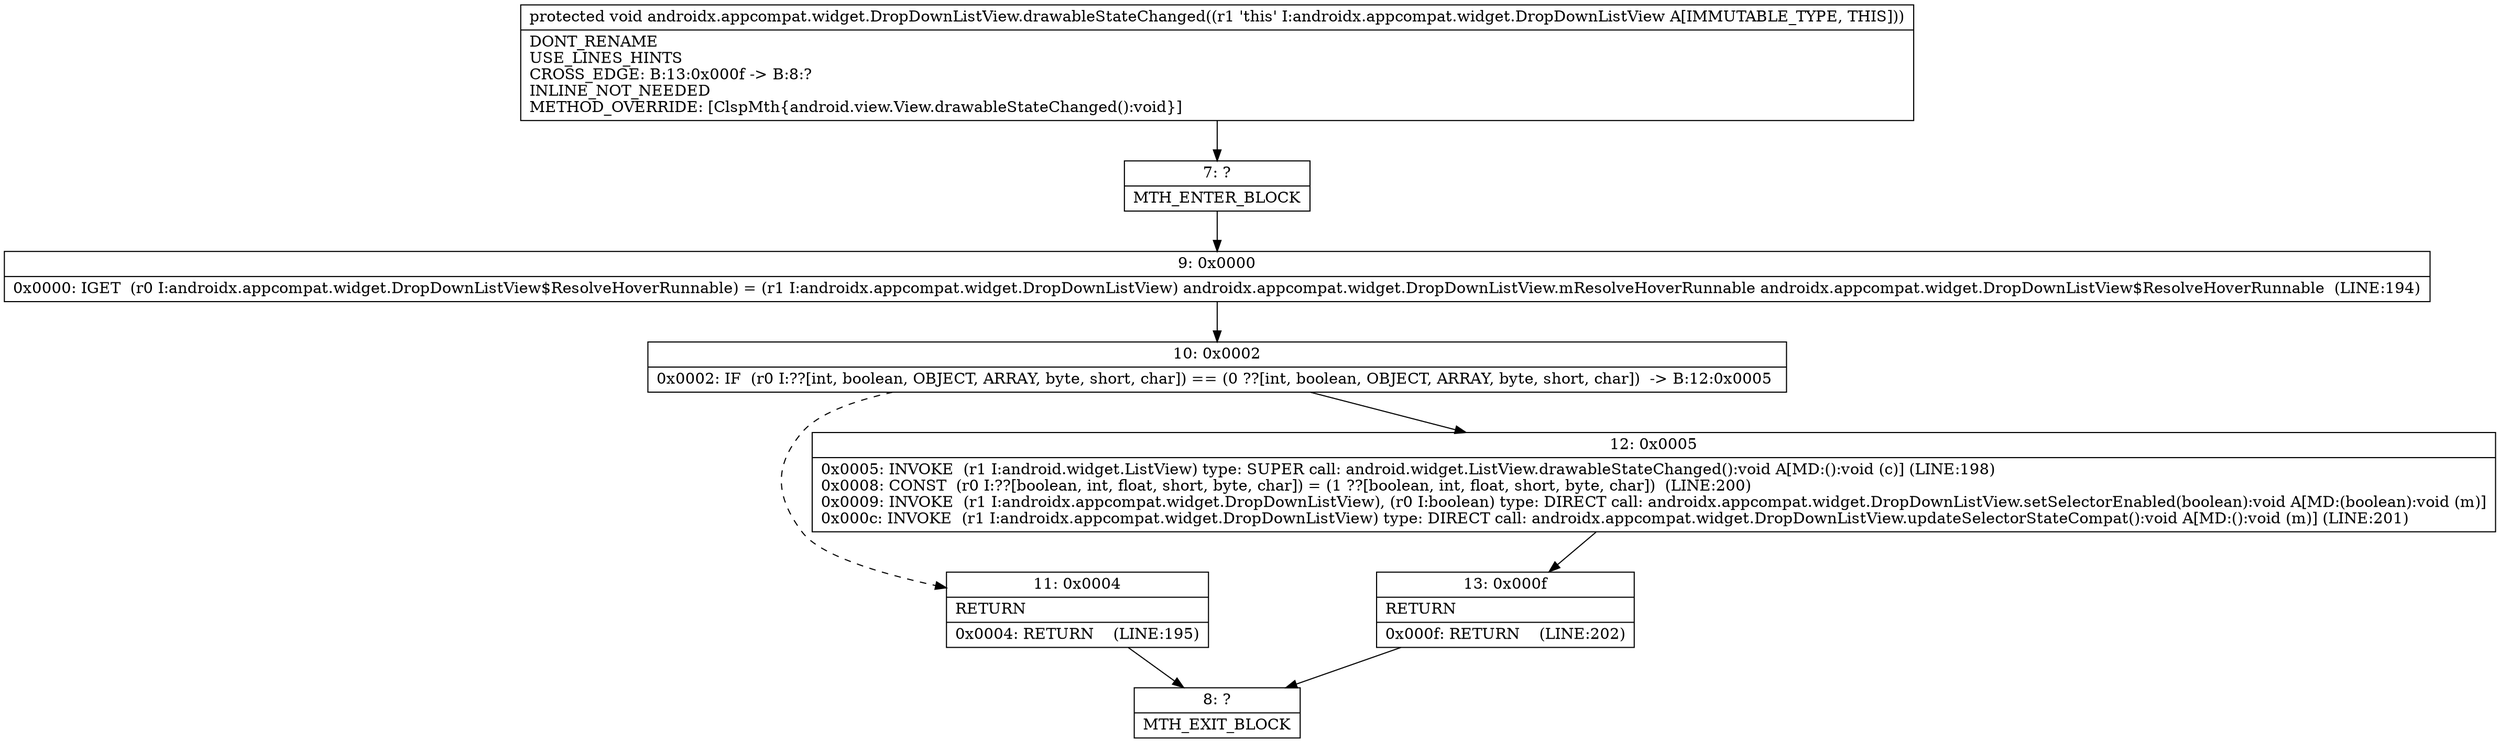 digraph "CFG forandroidx.appcompat.widget.DropDownListView.drawableStateChanged()V" {
Node_7 [shape=record,label="{7\:\ ?|MTH_ENTER_BLOCK\l}"];
Node_9 [shape=record,label="{9\:\ 0x0000|0x0000: IGET  (r0 I:androidx.appcompat.widget.DropDownListView$ResolveHoverRunnable) = (r1 I:androidx.appcompat.widget.DropDownListView) androidx.appcompat.widget.DropDownListView.mResolveHoverRunnable androidx.appcompat.widget.DropDownListView$ResolveHoverRunnable  (LINE:194)\l}"];
Node_10 [shape=record,label="{10\:\ 0x0002|0x0002: IF  (r0 I:??[int, boolean, OBJECT, ARRAY, byte, short, char]) == (0 ??[int, boolean, OBJECT, ARRAY, byte, short, char])  \-\> B:12:0x0005 \l}"];
Node_11 [shape=record,label="{11\:\ 0x0004|RETURN\l|0x0004: RETURN    (LINE:195)\l}"];
Node_8 [shape=record,label="{8\:\ ?|MTH_EXIT_BLOCK\l}"];
Node_12 [shape=record,label="{12\:\ 0x0005|0x0005: INVOKE  (r1 I:android.widget.ListView) type: SUPER call: android.widget.ListView.drawableStateChanged():void A[MD:():void (c)] (LINE:198)\l0x0008: CONST  (r0 I:??[boolean, int, float, short, byte, char]) = (1 ??[boolean, int, float, short, byte, char])  (LINE:200)\l0x0009: INVOKE  (r1 I:androidx.appcompat.widget.DropDownListView), (r0 I:boolean) type: DIRECT call: androidx.appcompat.widget.DropDownListView.setSelectorEnabled(boolean):void A[MD:(boolean):void (m)]\l0x000c: INVOKE  (r1 I:androidx.appcompat.widget.DropDownListView) type: DIRECT call: androidx.appcompat.widget.DropDownListView.updateSelectorStateCompat():void A[MD:():void (m)] (LINE:201)\l}"];
Node_13 [shape=record,label="{13\:\ 0x000f|RETURN\l|0x000f: RETURN    (LINE:202)\l}"];
MethodNode[shape=record,label="{protected void androidx.appcompat.widget.DropDownListView.drawableStateChanged((r1 'this' I:androidx.appcompat.widget.DropDownListView A[IMMUTABLE_TYPE, THIS]))  | DONT_RENAME\lUSE_LINES_HINTS\lCROSS_EDGE: B:13:0x000f \-\> B:8:?\lINLINE_NOT_NEEDED\lMETHOD_OVERRIDE: [ClspMth\{android.view.View.drawableStateChanged():void\}]\l}"];
MethodNode -> Node_7;Node_7 -> Node_9;
Node_9 -> Node_10;
Node_10 -> Node_11[style=dashed];
Node_10 -> Node_12;
Node_11 -> Node_8;
Node_12 -> Node_13;
Node_13 -> Node_8;
}

